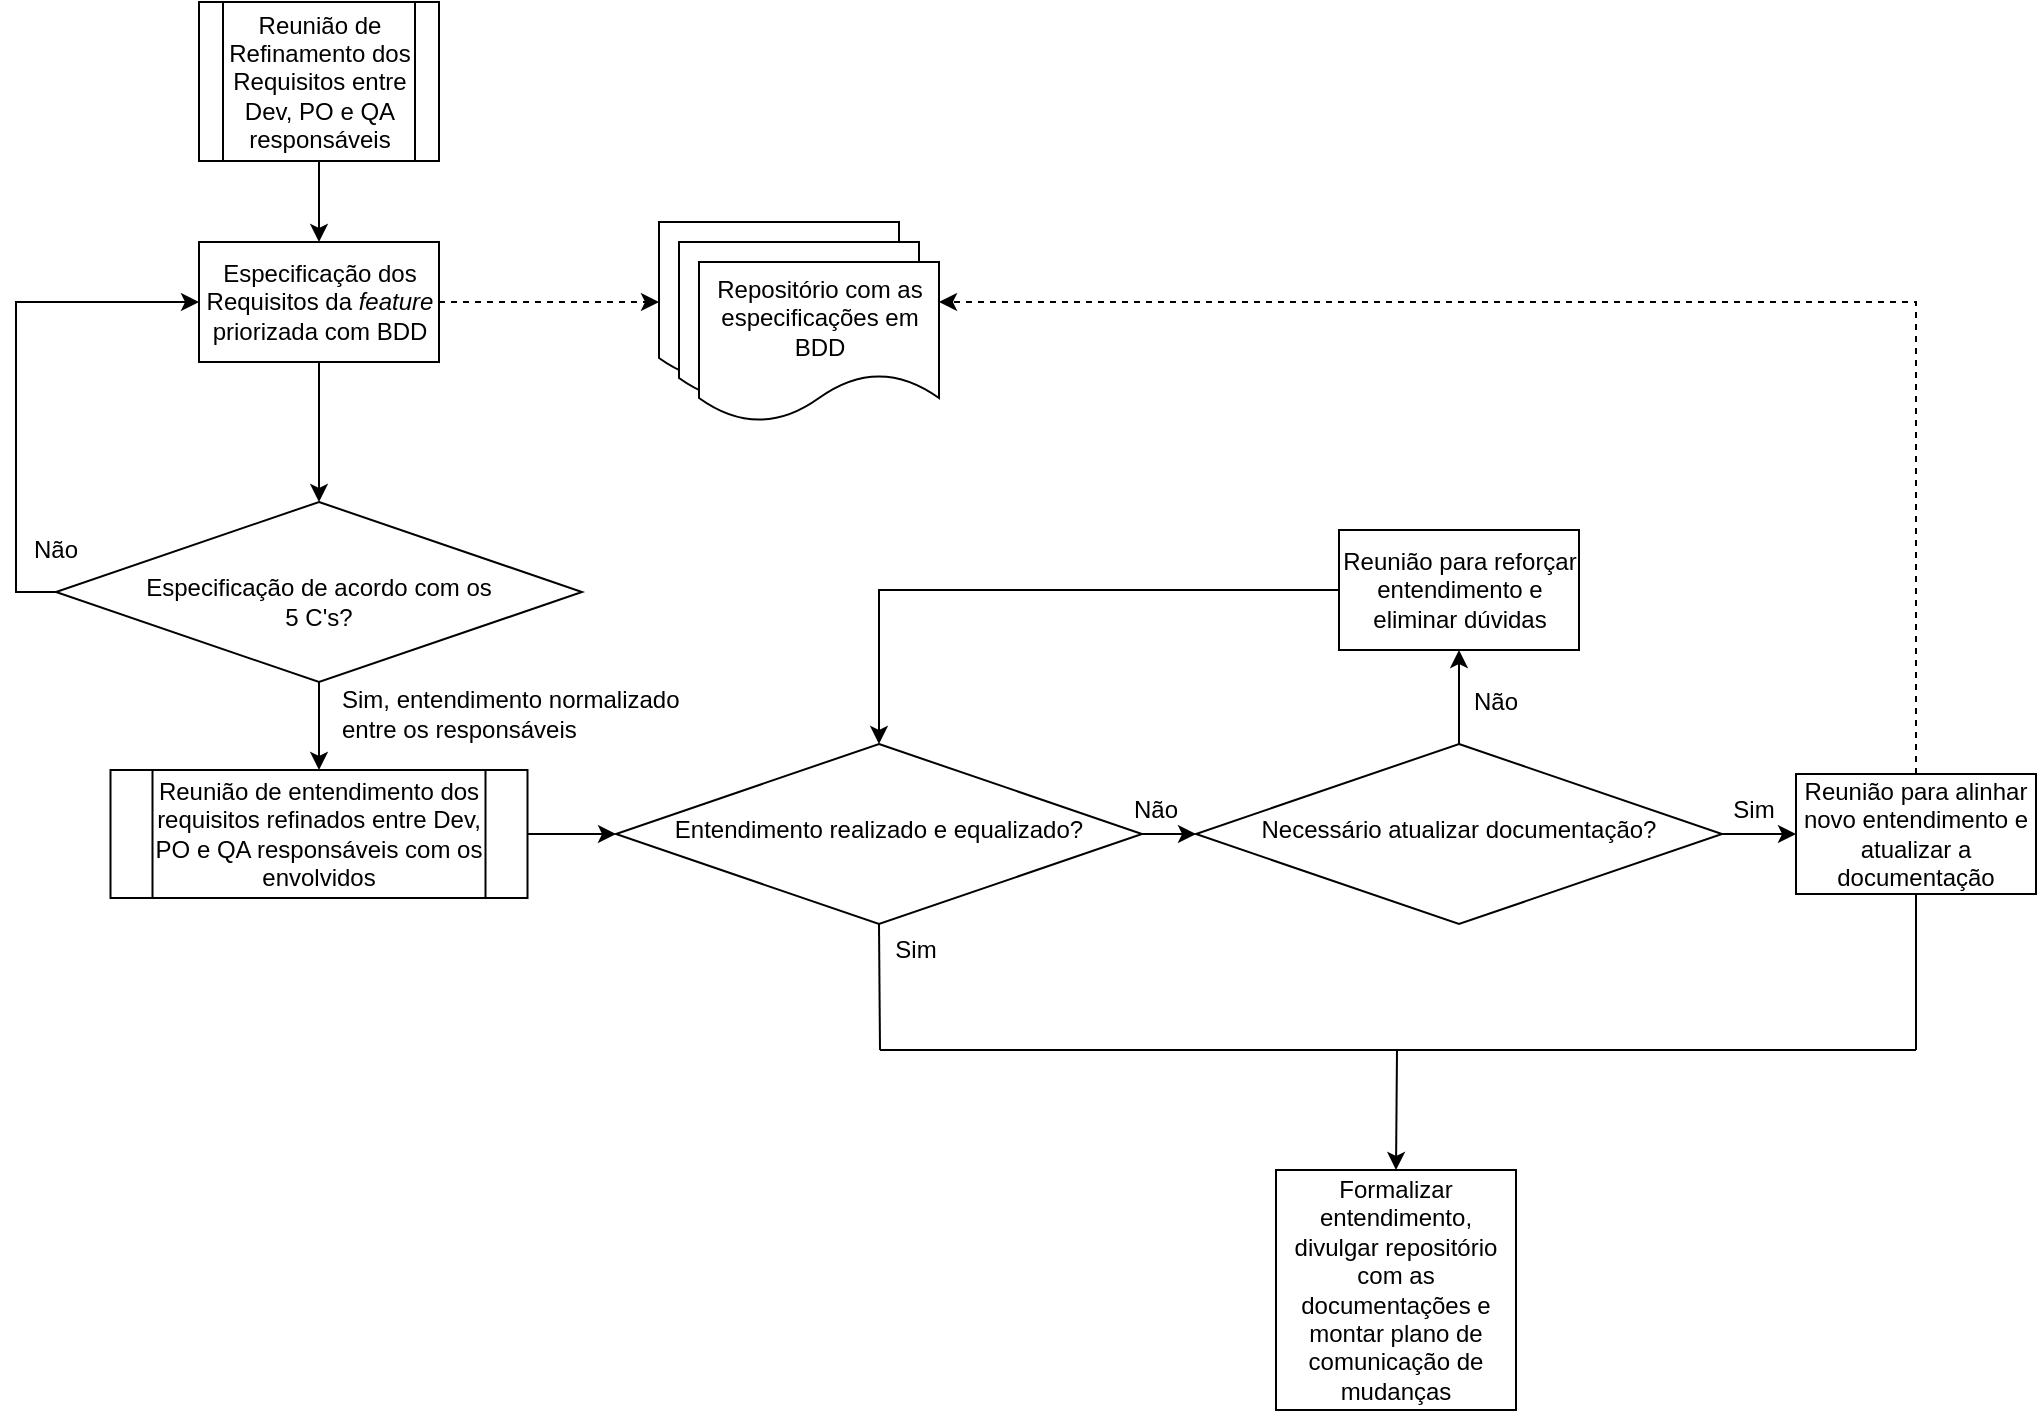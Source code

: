 <mxfile version="12.9.4" type="device"><diagram id="C5RBs43oDa-KdzZeNtuy" name="Page-1"><mxGraphModel dx="619" dy="529" grid="1" gridSize="10" guides="1" tooltips="1" connect="1" arrows="1" fold="1" page="1" pageScale="1" pageWidth="827" pageHeight="1169" math="0" shadow="0"><root><mxCell id="WIyWlLk6GJQsqaUBKTNV-0"/><mxCell id="WIyWlLk6GJQsqaUBKTNV-1" parent="WIyWlLk6GJQsqaUBKTNV-0"/><mxCell id="T7ED4hp4jDVnbKZky2Zy-9" style="edgeStyle=orthogonalEdgeStyle;rounded=0;orthogonalLoop=1;jettySize=auto;html=1;entryX=0;entryY=0.5;entryDx=0;entryDy=0;exitX=0;exitY=0.5;exitDx=0;exitDy=0;" edge="1" parent="WIyWlLk6GJQsqaUBKTNV-1" source="T7ED4hp4jDVnbKZky2Zy-0" target="T7ED4hp4jDVnbKZky2Zy-2"><mxGeometry relative="1" as="geometry"/></mxCell><mxCell id="T7ED4hp4jDVnbKZky2Zy-15" style="edgeStyle=orthogonalEdgeStyle;rounded=0;orthogonalLoop=1;jettySize=auto;html=1;entryX=0.5;entryY=0;entryDx=0;entryDy=0;" edge="1" parent="WIyWlLk6GJQsqaUBKTNV-1" source="T7ED4hp4jDVnbKZky2Zy-0" target="T7ED4hp4jDVnbKZky2Zy-14"><mxGeometry relative="1" as="geometry"/></mxCell><mxCell id="T7ED4hp4jDVnbKZky2Zy-0" value="&lt;br&gt;Especificação de acordo com os&lt;br&gt;5 C's?" style="rhombus;whiteSpace=wrap;html=1;shadow=0;fontFamily=Helvetica;fontSize=12;align=center;strokeWidth=1;spacing=6;spacingTop=-4;" vertex="1" parent="WIyWlLk6GJQsqaUBKTNV-1"><mxGeometry x="50" y="266" width="263" height="90" as="geometry"/></mxCell><mxCell id="T7ED4hp4jDVnbKZky2Zy-6" style="edgeStyle=orthogonalEdgeStyle;rounded=0;orthogonalLoop=1;jettySize=auto;html=1;entryX=0.5;entryY=0;entryDx=0;entryDy=0;" edge="1" parent="WIyWlLk6GJQsqaUBKTNV-1" source="T7ED4hp4jDVnbKZky2Zy-1" target="T7ED4hp4jDVnbKZky2Zy-2"><mxGeometry relative="1" as="geometry"/></mxCell><mxCell id="T7ED4hp4jDVnbKZky2Zy-1" value="&lt;span style=&quot;white-space: normal&quot;&gt;Reunião de Refinamento dos Requisitos entre Dev, PO e QA responsáveis&lt;/span&gt;" style="shape=process;whiteSpace=wrap;html=1;backgroundOutline=1;" vertex="1" parent="WIyWlLk6GJQsqaUBKTNV-1"><mxGeometry x="121.5" y="16" width="120" height="79.5" as="geometry"/></mxCell><mxCell id="T7ED4hp4jDVnbKZky2Zy-7" style="edgeStyle=orthogonalEdgeStyle;rounded=0;orthogonalLoop=1;jettySize=auto;html=1;entryX=0;entryY=0.5;entryDx=0;entryDy=0;dashed=1;" edge="1" parent="WIyWlLk6GJQsqaUBKTNV-1" source="T7ED4hp4jDVnbKZky2Zy-2" target="T7ED4hp4jDVnbKZky2Zy-3"><mxGeometry relative="1" as="geometry"/></mxCell><mxCell id="T7ED4hp4jDVnbKZky2Zy-13" style="edgeStyle=orthogonalEdgeStyle;rounded=0;orthogonalLoop=1;jettySize=auto;html=1;" edge="1" parent="WIyWlLk6GJQsqaUBKTNV-1" source="T7ED4hp4jDVnbKZky2Zy-2" target="T7ED4hp4jDVnbKZky2Zy-0"><mxGeometry relative="1" as="geometry"/></mxCell><mxCell id="T7ED4hp4jDVnbKZky2Zy-2" value="Especificação dos Requisitos da &lt;i&gt;feature&lt;/i&gt; priorizada com BDD" style="rounded=0;whiteSpace=wrap;html=1;" vertex="1" parent="WIyWlLk6GJQsqaUBKTNV-1"><mxGeometry x="121.5" y="136" width="120" height="60" as="geometry"/></mxCell><mxCell id="T7ED4hp4jDVnbKZky2Zy-3" value="" style="shape=document;whiteSpace=wrap;html=1;boundedLbl=1;" vertex="1" parent="WIyWlLk6GJQsqaUBKTNV-1"><mxGeometry x="351.5" y="126" width="120" height="80" as="geometry"/></mxCell><mxCell id="T7ED4hp4jDVnbKZky2Zy-4" value="" style="shape=document;whiteSpace=wrap;html=1;boundedLbl=1;" vertex="1" parent="WIyWlLk6GJQsqaUBKTNV-1"><mxGeometry x="361.5" y="136" width="120" height="80" as="geometry"/></mxCell><mxCell id="T7ED4hp4jDVnbKZky2Zy-5" value="Repositório com as especificações em BDD" style="shape=document;whiteSpace=wrap;html=1;boundedLbl=1;" vertex="1" parent="WIyWlLk6GJQsqaUBKTNV-1"><mxGeometry x="371.5" y="146" width="120" height="80" as="geometry"/></mxCell><mxCell id="T7ED4hp4jDVnbKZky2Zy-29" style="edgeStyle=orthogonalEdgeStyle;rounded=0;orthogonalLoop=1;jettySize=auto;html=1;entryX=0;entryY=0.5;entryDx=0;entryDy=0;" edge="1" parent="WIyWlLk6GJQsqaUBKTNV-1" source="T7ED4hp4jDVnbKZky2Zy-14" target="T7ED4hp4jDVnbKZky2Zy-19"><mxGeometry relative="1" as="geometry"/></mxCell><mxCell id="T7ED4hp4jDVnbKZky2Zy-14" value="&lt;span style=&quot;white-space: normal&quot;&gt;Reunião de entendimento dos requisitos refinados entre Dev, PO e QA responsáveis com os envolvidos&lt;/span&gt;" style="shape=process;whiteSpace=wrap;html=1;backgroundOutline=1;" vertex="1" parent="WIyWlLk6GJQsqaUBKTNV-1"><mxGeometry x="77.25" y="400" width="208.5" height="64" as="geometry"/></mxCell><mxCell id="T7ED4hp4jDVnbKZky2Zy-17" value="Não" style="text;html=1;strokeColor=none;fillColor=none;align=center;verticalAlign=middle;whiteSpace=wrap;rounded=0;" vertex="1" parent="WIyWlLk6GJQsqaUBKTNV-1"><mxGeometry x="30" y="280" width="40" height="20" as="geometry"/></mxCell><mxCell id="T7ED4hp4jDVnbKZky2Zy-18" value="Sim, entendimento normalizado&lt;br&gt;entre os responsáveis" style="text;html=1;strokeColor=none;fillColor=none;align=left;verticalAlign=middle;whiteSpace=wrap;rounded=0;labelPosition=center;verticalLabelPosition=middle;" vertex="1" parent="WIyWlLk6GJQsqaUBKTNV-1"><mxGeometry x="191" y="362" width="178.5" height="20" as="geometry"/></mxCell><mxCell id="T7ED4hp4jDVnbKZky2Zy-23" style="edgeStyle=orthogonalEdgeStyle;rounded=0;orthogonalLoop=1;jettySize=auto;html=1;entryX=0;entryY=0.5;entryDx=0;entryDy=0;" edge="1" parent="WIyWlLk6GJQsqaUBKTNV-1" source="T7ED4hp4jDVnbKZky2Zy-19" target="T7ED4hp4jDVnbKZky2Zy-22"><mxGeometry relative="1" as="geometry"/></mxCell><mxCell id="T7ED4hp4jDVnbKZky2Zy-19" value="Entendimento realizado e equalizado?" style="rhombus;whiteSpace=wrap;html=1;shadow=0;fontFamily=Helvetica;fontSize=12;align=center;strokeWidth=1;spacing=6;spacingTop=-4;" vertex="1" parent="WIyWlLk6GJQsqaUBKTNV-1"><mxGeometry x="330" y="387" width="263" height="90" as="geometry"/></mxCell><mxCell id="T7ED4hp4jDVnbKZky2Zy-20" value="Formalizar entendimento, divulgar repositório com as documentações e montar plano de comunicação de mudanças" style="rounded=0;whiteSpace=wrap;html=1;" vertex="1" parent="WIyWlLk6GJQsqaUBKTNV-1"><mxGeometry x="660" y="600" width="120" height="120" as="geometry"/></mxCell><mxCell id="T7ED4hp4jDVnbKZky2Zy-25" style="edgeStyle=orthogonalEdgeStyle;rounded=0;orthogonalLoop=1;jettySize=auto;html=1;" edge="1" parent="WIyWlLk6GJQsqaUBKTNV-1" source="T7ED4hp4jDVnbKZky2Zy-22" target="T7ED4hp4jDVnbKZky2Zy-24"><mxGeometry relative="1" as="geometry"/></mxCell><mxCell id="T7ED4hp4jDVnbKZky2Zy-31" style="edgeStyle=orthogonalEdgeStyle;rounded=0;orthogonalLoop=1;jettySize=auto;html=1;entryX=0.5;entryY=1;entryDx=0;entryDy=0;" edge="1" parent="WIyWlLk6GJQsqaUBKTNV-1" source="T7ED4hp4jDVnbKZky2Zy-22" target="T7ED4hp4jDVnbKZky2Zy-30"><mxGeometry relative="1" as="geometry"/></mxCell><mxCell id="T7ED4hp4jDVnbKZky2Zy-22" value="Necessário atualizar documentação?" style="rhombus;whiteSpace=wrap;html=1;shadow=0;fontFamily=Helvetica;fontSize=12;align=center;strokeWidth=1;spacing=6;spacingTop=-4;" vertex="1" parent="WIyWlLk6GJQsqaUBKTNV-1"><mxGeometry x="620" y="387" width="263" height="90" as="geometry"/></mxCell><mxCell id="T7ED4hp4jDVnbKZky2Zy-28" style="edgeStyle=orthogonalEdgeStyle;rounded=0;orthogonalLoop=1;jettySize=auto;html=1;entryX=1;entryY=0.25;entryDx=0;entryDy=0;dashed=1;" edge="1" parent="WIyWlLk6GJQsqaUBKTNV-1" source="T7ED4hp4jDVnbKZky2Zy-24" target="T7ED4hp4jDVnbKZky2Zy-5"><mxGeometry relative="1" as="geometry"><Array as="points"><mxPoint x="980" y="166"/></Array></mxGeometry></mxCell><mxCell id="T7ED4hp4jDVnbKZky2Zy-24" value="Reunião para alinhar novo entendimento e atualizar a documentação" style="rounded=0;whiteSpace=wrap;html=1;" vertex="1" parent="WIyWlLk6GJQsqaUBKTNV-1"><mxGeometry x="920" y="402" width="120" height="60" as="geometry"/></mxCell><mxCell id="T7ED4hp4jDVnbKZky2Zy-32" style="edgeStyle=orthogonalEdgeStyle;rounded=0;orthogonalLoop=1;jettySize=auto;html=1;" edge="1" parent="WIyWlLk6GJQsqaUBKTNV-1" source="T7ED4hp4jDVnbKZky2Zy-30" target="T7ED4hp4jDVnbKZky2Zy-19"><mxGeometry relative="1" as="geometry"/></mxCell><mxCell id="T7ED4hp4jDVnbKZky2Zy-30" value="Reunião para reforçar entendimento e eliminar dúvidas" style="rounded=0;whiteSpace=wrap;html=1;" vertex="1" parent="WIyWlLk6GJQsqaUBKTNV-1"><mxGeometry x="691.5" y="280" width="120" height="60" as="geometry"/></mxCell><mxCell id="T7ED4hp4jDVnbKZky2Zy-33" value="" style="endArrow=none;html=1;" edge="1" parent="WIyWlLk6GJQsqaUBKTNV-1"><mxGeometry width="50" height="50" relative="1" as="geometry"><mxPoint x="462" y="540" as="sourcePoint"/><mxPoint x="980" y="540" as="targetPoint"/></mxGeometry></mxCell><mxCell id="T7ED4hp4jDVnbKZky2Zy-34" value="" style="endArrow=none;html=1;entryX=0.5;entryY=1;entryDx=0;entryDy=0;" edge="1" parent="WIyWlLk6GJQsqaUBKTNV-1" target="T7ED4hp4jDVnbKZky2Zy-19"><mxGeometry width="50" height="50" relative="1" as="geometry"><mxPoint x="462" y="540" as="sourcePoint"/><mxPoint x="460" y="460" as="targetPoint"/></mxGeometry></mxCell><mxCell id="T7ED4hp4jDVnbKZky2Zy-35" value="" style="endArrow=none;html=1;entryX=0.5;entryY=1;entryDx=0;entryDy=0;" edge="1" parent="WIyWlLk6GJQsqaUBKTNV-1" target="T7ED4hp4jDVnbKZky2Zy-24"><mxGeometry width="50" height="50" relative="1" as="geometry"><mxPoint x="980" y="540" as="sourcePoint"/><mxPoint x="990" y="477" as="targetPoint"/></mxGeometry></mxCell><mxCell id="T7ED4hp4jDVnbKZky2Zy-37" value="" style="endArrow=classic;html=1;entryX=0.5;entryY=0;entryDx=0;entryDy=0;" edge="1" parent="WIyWlLk6GJQsqaUBKTNV-1" target="T7ED4hp4jDVnbKZky2Zy-20"><mxGeometry width="50" height="50" relative="1" as="geometry"><mxPoint x="720.5" y="540" as="sourcePoint"/><mxPoint x="780" y="535" as="targetPoint"/></mxGeometry></mxCell><mxCell id="T7ED4hp4jDVnbKZky2Zy-38" value="Não" style="text;html=1;strokeColor=none;fillColor=none;align=center;verticalAlign=middle;whiteSpace=wrap;rounded=0;" vertex="1" parent="WIyWlLk6GJQsqaUBKTNV-1"><mxGeometry x="580" y="410" width="40" height="20" as="geometry"/></mxCell><mxCell id="T7ED4hp4jDVnbKZky2Zy-39" value="Não" style="text;html=1;strokeColor=none;fillColor=none;align=center;verticalAlign=middle;whiteSpace=wrap;rounded=0;" vertex="1" parent="WIyWlLk6GJQsqaUBKTNV-1"><mxGeometry x="750" y="356" width="40" height="20" as="geometry"/></mxCell><mxCell id="T7ED4hp4jDVnbKZky2Zy-40" value="Sim" style="text;html=1;strokeColor=none;fillColor=none;align=center;verticalAlign=middle;whiteSpace=wrap;rounded=0;" vertex="1" parent="WIyWlLk6GJQsqaUBKTNV-1"><mxGeometry x="460" y="480" width="40" height="20" as="geometry"/></mxCell><mxCell id="T7ED4hp4jDVnbKZky2Zy-41" value="Sim" style="text;html=1;strokeColor=none;fillColor=none;align=center;verticalAlign=middle;whiteSpace=wrap;rounded=0;" vertex="1" parent="WIyWlLk6GJQsqaUBKTNV-1"><mxGeometry x="879" y="410" width="40" height="20" as="geometry"/></mxCell></root></mxGraphModel></diagram></mxfile>